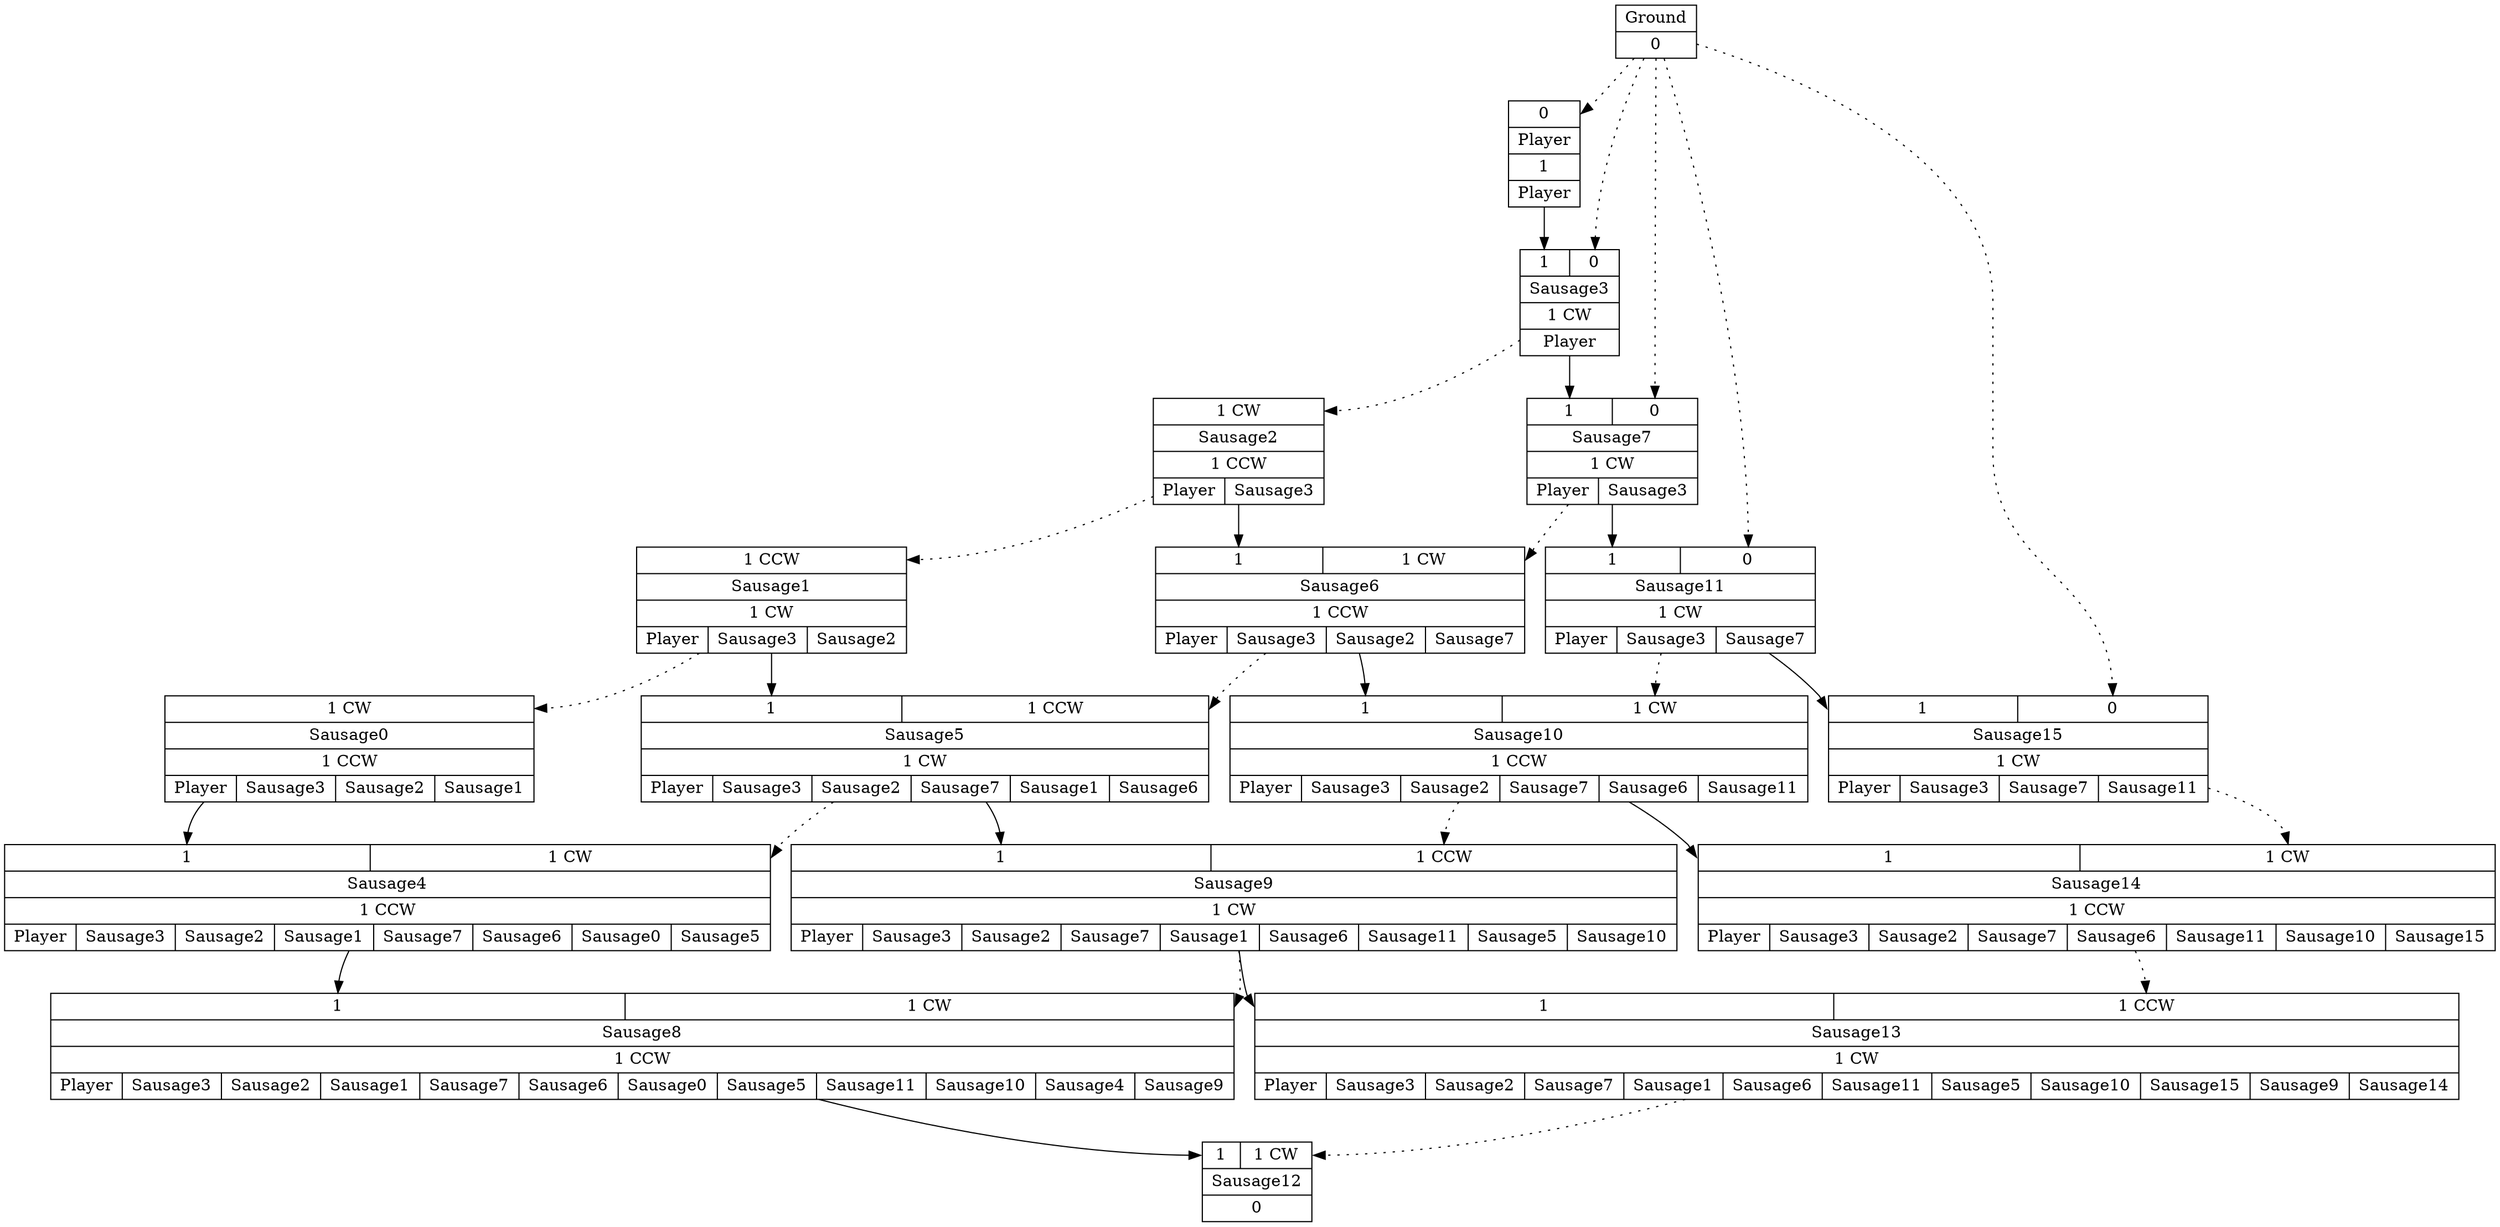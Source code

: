 digraph G {
node [shape=record];
Player[ label ="{{<GroundP>0}|{Player}|<PlayerOUT>1|{Player}}"];
Ground[ label ="{{Ground}|<GroundOUT>0}"];
Sausage3[ label ="{{<Player>1|<GroundP>0}|{Sausage3}|<Sausage3OUT>1 CW|{Player}}"];
Sausage2[ label ="{{<Sausage3P>1 CW}|{Sausage2}|<Sausage2OUT>1 CCW|{Player|Sausage3}}"];
Sausage7[ label ="{{<Sausage3>1|<GroundP>0}|{Sausage7}|<Sausage7OUT>1 CW|{Player|Sausage3}}"];
Sausage1[ label ="{{<Sausage2P>1 CCW}|{Sausage1}|<Sausage1OUT>1 CW|{Player|Sausage3|Sausage2}}"];
Sausage6[ label ="{{<Sausage2>1|<Sausage7P>1 CW}|{Sausage6}|<Sausage6OUT>1 CCW|{Player|Sausage3|Sausage2|Sausage7}}"];
Sausage11[ label ="{{<Sausage7>1|<GroundP>0}|{Sausage11}|<Sausage11OUT>1 CW|{Player|Sausage3|Sausage7}}"];
Sausage0[ label ="{{<Sausage1P>1 CW}|{Sausage0}|<Sausage0OUT>1 CCW|{Player|Sausage3|Sausage2|Sausage1}}"];
Sausage5[ label ="{{<Sausage1>1|<Sausage6P>1 CCW}|{Sausage5}|<Sausage5OUT>1 CW|{Player|Sausage3|Sausage2|Sausage7|Sausage1|Sausage6}}"];
Sausage10[ label ="{{<Sausage6>1|<Sausage11P>1 CW}|{Sausage10}|<Sausage10OUT>1 CCW|{Player|Sausage3|Sausage2|Sausage7|Sausage6|Sausage11}}"];
Sausage15[ label ="{{<Sausage11>1|<GroundP>0}|{Sausage15}|<Sausage15OUT>1 CW|{Player|Sausage3|Sausage7|Sausage11}}"];
Sausage4[ label ="{{<Sausage0>1|<Sausage5P>1 CW}|{Sausage4}|<Sausage4OUT>1 CCW|{Player|Sausage3|Sausage2|Sausage1|Sausage7|Sausage6|Sausage0|Sausage5}}"];
Sausage9[ label ="{{<Sausage5>1|<Sausage10P>1 CCW}|{Sausage9}|<Sausage9OUT>1 CW|{Player|Sausage3|Sausage2|Sausage7|Sausage1|Sausage6|Sausage11|Sausage5|Sausage10}}"];
Sausage14[ label ="{{<Sausage10>1|<Sausage15P>1 CW}|{Sausage14}|<Sausage14OUT>1 CCW|{Player|Sausage3|Sausage2|Sausage7|Sausage6|Sausage11|Sausage10|Sausage15}}"];
Sausage8[ label ="{{<Sausage4>1|<Sausage9P>1 CW}|{Sausage8}|<Sausage8OUT>1 CCW|{Player|Sausage3|Sausage2|Sausage1|Sausage7|Sausage6|Sausage0|Sausage5|Sausage11|Sausage10|Sausage4|Sausage9}}"];
Sausage13[ label ="{{<Sausage9>1|<Sausage14P>1 CCW}|{Sausage13}|<Sausage13OUT>1 CW|{Player|Sausage3|Sausage2|Sausage7|Sausage1|Sausage6|Sausage11|Sausage5|Sausage10|Sausage15|Sausage9|Sausage14}}"];
Sausage12[ label ="{{<Sausage8>1|<Sausage13P>1 CW}|{Sausage12}|<Sausage12OUT>0}"];
	"Ground" -> "Player":GroundP [style=dotted];
	"Player" -> "Sausage3":Player;
	"Ground" -> "Sausage3":GroundP [style=dotted];
	"Sausage3" -> "Sausage2":Sausage3P [style=dotted];
	"Sausage3" -> "Sausage7":Sausage3;
	"Sausage2" -> "Sausage1":Sausage2P [style=dotted];
	"Sausage2" -> "Sausage6":Sausage2;
	"Ground" -> "Sausage7":GroundP [style=dotted];
	"Sausage7" -> "Sausage6":Sausage7P [style=dotted];
	"Sausage7" -> "Sausage11":Sausage7;
	"Sausage1" -> "Sausage0":Sausage1P [style=dotted];
	"Sausage1" -> "Sausage5":Sausage1;
	"Sausage6" -> "Sausage5":Sausage6P [style=dotted];
	"Sausage6" -> "Sausage10":Sausage6;
	"Ground" -> "Sausage11":GroundP [style=dotted];
	"Sausage11" -> "Sausage10":Sausage11P [style=dotted];
	"Sausage11" -> "Sausage15":Sausage11;
	"Sausage0" -> "Sausage4":Sausage0;
	"Sausage5" -> "Sausage4":Sausage5P [style=dotted];
	"Sausage5" -> "Sausage9":Sausage5;
	"Sausage10" -> "Sausage9":Sausage10P [style=dotted];
	"Sausage10" -> "Sausage14":Sausage10;
	"Ground" -> "Sausage15":GroundP [style=dotted];
	"Sausage15" -> "Sausage14":Sausage15P [style=dotted];
	"Sausage4" -> "Sausage8":Sausage4;
	"Sausage9" -> "Sausage8":Sausage9P [style=dotted];
	"Sausage9" -> "Sausage13":Sausage9;
	"Sausage14" -> "Sausage13":Sausage14P [style=dotted];
	"Sausage8" -> "Sausage12":Sausage8;
	"Sausage13" -> "Sausage12":Sausage13P [style=dotted];
}